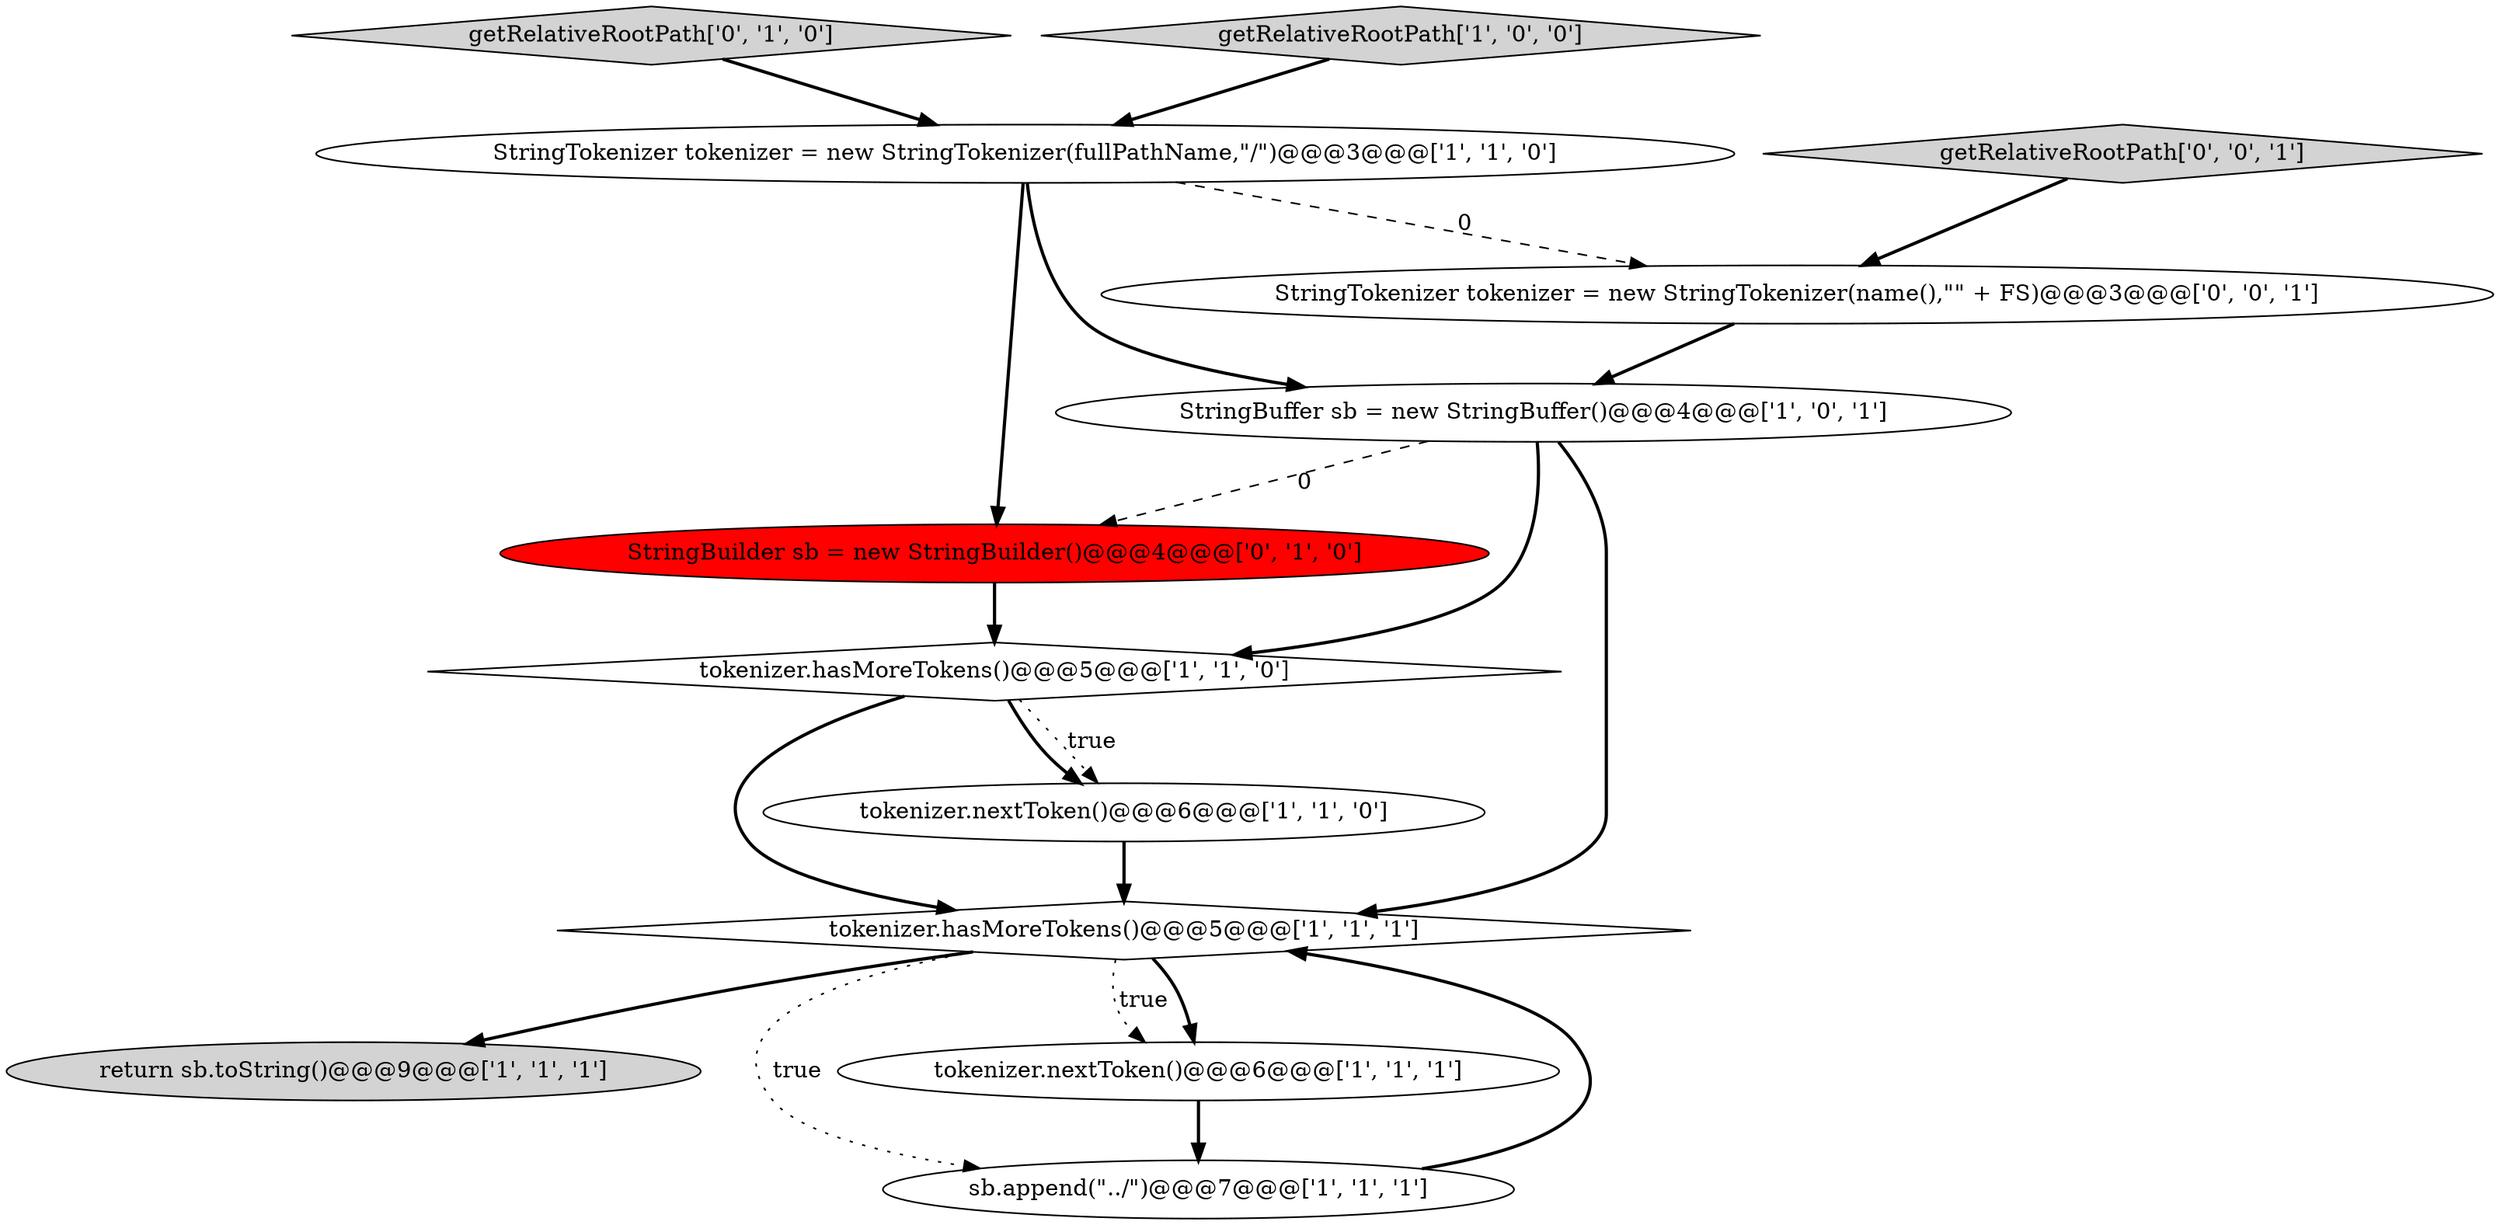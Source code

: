 digraph {
2 [style = filled, label = "tokenizer.nextToken()@@@6@@@['1', '1', '0']", fillcolor = white, shape = ellipse image = "AAA0AAABBB1BBB"];
12 [style = filled, label = "getRelativeRootPath['0', '0', '1']", fillcolor = lightgray, shape = diamond image = "AAA0AAABBB3BBB"];
7 [style = filled, label = "tokenizer.hasMoreTokens()@@@5@@@['1', '1', '0']", fillcolor = white, shape = diamond image = "AAA0AAABBB1BBB"];
9 [style = filled, label = "StringBuilder sb = new StringBuilder()@@@4@@@['0', '1', '0']", fillcolor = red, shape = ellipse image = "AAA1AAABBB2BBB"];
8 [style = filled, label = "StringBuffer sb = new StringBuffer()@@@4@@@['1', '0', '1']", fillcolor = white, shape = ellipse image = "AAA0AAABBB1BBB"];
5 [style = filled, label = "return sb.toString()@@@9@@@['1', '1', '1']", fillcolor = lightgray, shape = ellipse image = "AAA0AAABBB1BBB"];
1 [style = filled, label = "tokenizer.hasMoreTokens()@@@5@@@['1', '1', '1']", fillcolor = white, shape = diamond image = "AAA0AAABBB1BBB"];
10 [style = filled, label = "getRelativeRootPath['0', '1', '0']", fillcolor = lightgray, shape = diamond image = "AAA0AAABBB2BBB"];
11 [style = filled, label = "StringTokenizer tokenizer = new StringTokenizer(name(),\"\" + FS)@@@3@@@['0', '0', '1']", fillcolor = white, shape = ellipse image = "AAA0AAABBB3BBB"];
0 [style = filled, label = "StringTokenizer tokenizer = new StringTokenizer(fullPathName,\"/\")@@@3@@@['1', '1', '0']", fillcolor = white, shape = ellipse image = "AAA0AAABBB1BBB"];
6 [style = filled, label = "sb.append(\"../\")@@@7@@@['1', '1', '1']", fillcolor = white, shape = ellipse image = "AAA0AAABBB1BBB"];
4 [style = filled, label = "getRelativeRootPath['1', '0', '0']", fillcolor = lightgray, shape = diamond image = "AAA0AAABBB1BBB"];
3 [style = filled, label = "tokenizer.nextToken()@@@6@@@['1', '1', '1']", fillcolor = white, shape = ellipse image = "AAA0AAABBB1BBB"];
1->5 [style = bold, label=""];
7->2 [style = dotted, label="true"];
0->9 [style = bold, label=""];
7->1 [style = bold, label=""];
2->1 [style = bold, label=""];
12->11 [style = bold, label=""];
1->3 [style = bold, label=""];
3->6 [style = bold, label=""];
0->11 [style = dashed, label="0"];
9->7 [style = bold, label=""];
8->7 [style = bold, label=""];
4->0 [style = bold, label=""];
1->3 [style = dotted, label="true"];
8->9 [style = dashed, label="0"];
8->1 [style = bold, label=""];
6->1 [style = bold, label=""];
7->2 [style = bold, label=""];
10->0 [style = bold, label=""];
0->8 [style = bold, label=""];
11->8 [style = bold, label=""];
1->6 [style = dotted, label="true"];
}

